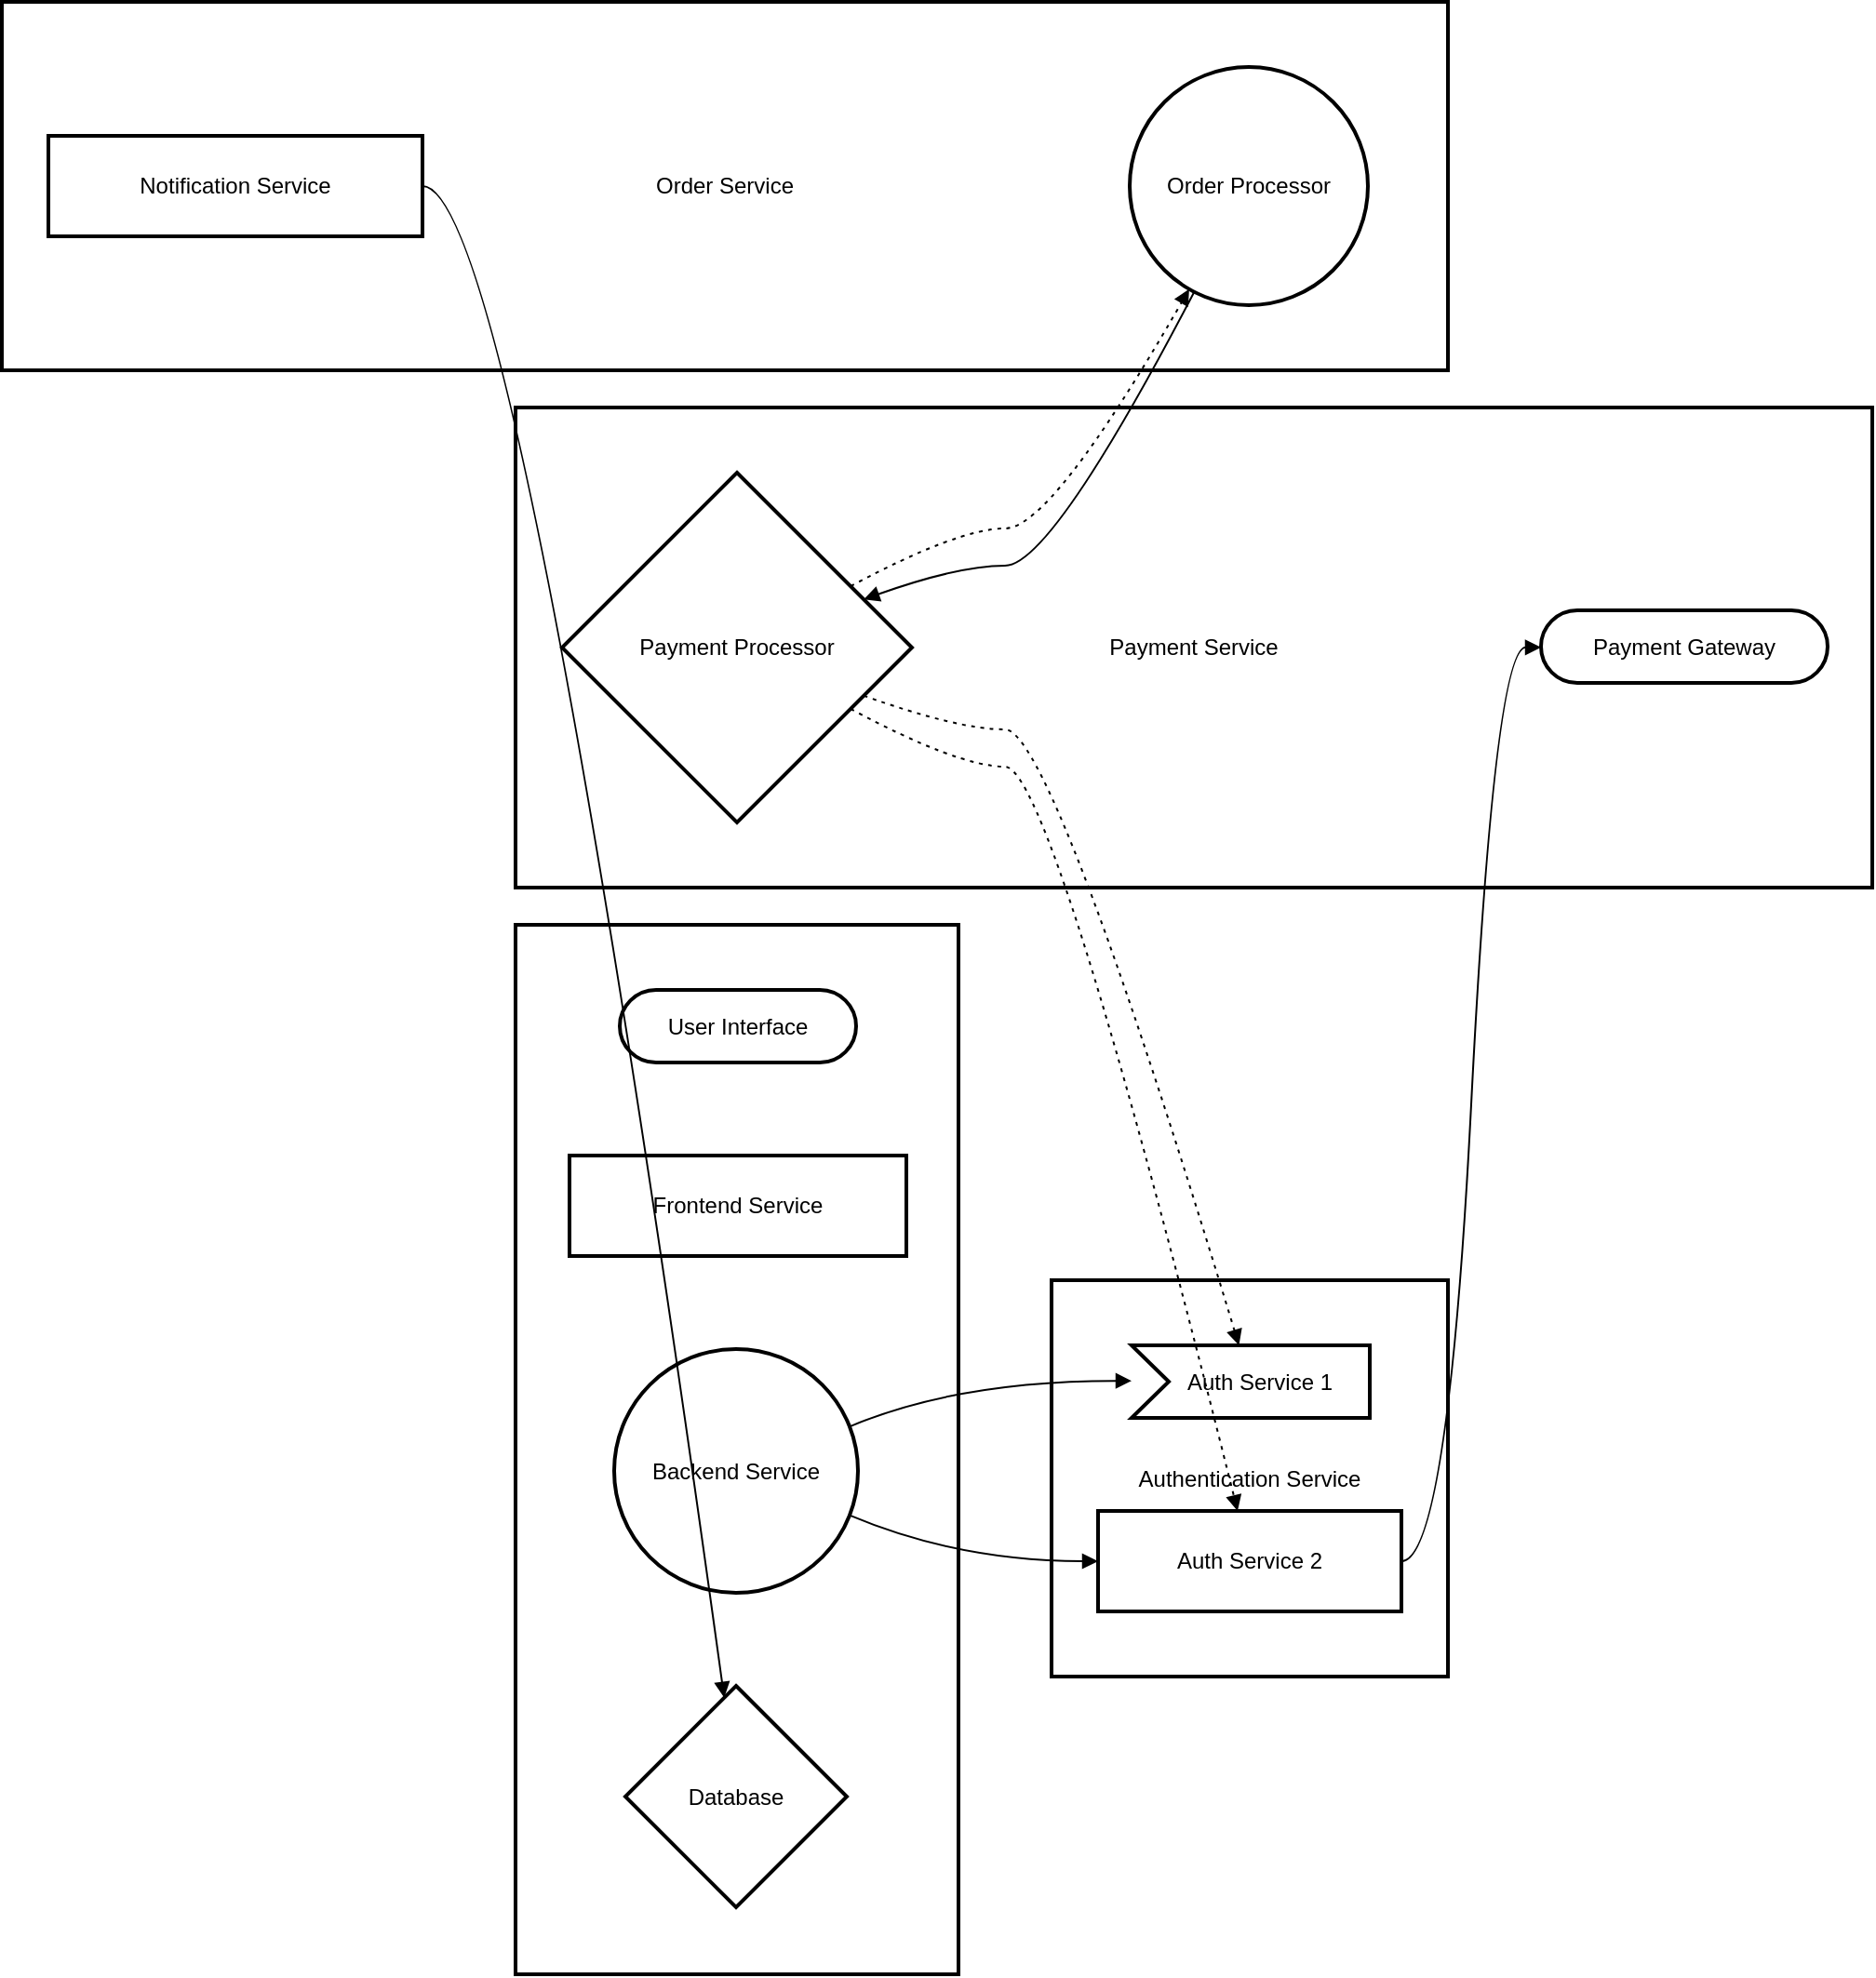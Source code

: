 <mxfile version="26.0.15">
  <diagram name="Page-1" id="Tg3Nzy_GWYJ4olfEMi4o">
    <mxGraphModel>
      <root>
        <mxCell id="0" />
        <mxCell id="1" parent="0" />
        <mxCell id="2" value="Order Service" style="whiteSpace=wrap;strokeWidth=2;" vertex="1" parent="1">
          <mxGeometry x="8" y="8" width="777" height="198" as="geometry" />
        </mxCell>
        <mxCell id="3" value="Payment Service" style="whiteSpace=wrap;strokeWidth=2;" vertex="1" parent="1">
          <mxGeometry x="284" y="226" width="729" height="258" as="geometry" />
        </mxCell>
        <mxCell id="4" value="Authentication Service" style="whiteSpace=wrap;strokeWidth=2;" vertex="1" parent="1">
          <mxGeometry x="572" y="695" width="213" height="213" as="geometry" />
        </mxCell>
        <mxCell id="5" value="User System" style="whiteSpace=wrap;strokeWidth=2;" vertex="1" parent="1">
          <mxGeometry x="284" y="504" width="238" height="564" as="geometry" />
        </mxCell>
        <mxCell id="6" value="User Interface" style="rounded=1;whiteSpace=wrap;arcSize=50;strokeWidth=2;" vertex="1" parent="1">
          <mxGeometry x="340" y="539" width="127" height="39" as="geometry" />
        </mxCell>
        <mxCell id="7" value="Frontend Service" style="whiteSpace=wrap;strokeWidth=2;" vertex="1" parent="1">
          <mxGeometry x="313" y="628" width="181" height="54" as="geometry" />
        </mxCell>
        <mxCell id="8" value="Backend Service" style="ellipse;aspect=fixed;strokeWidth=2;whiteSpace=wrap;" vertex="1" parent="1">
          <mxGeometry x="337" y="732" width="131" height="131" as="geometry" />
        </mxCell>
        <mxCell id="9" value="Database" style="rhombus;strokeWidth=2;whiteSpace=wrap;" vertex="1" parent="1">
          <mxGeometry x="343" y="913" width="119" height="119" as="geometry" />
        </mxCell>
        <mxCell id="10" value="Auth Service 1" style="shape=mxgraph.arrows2.arrow;dy=0;dx=0;notch=20;strokeWidth=2;whiteSpace=wrap;spacingLeft=10" vertex="1" parent="1">
          <mxGeometry x="615" y="730" width="128" height="39" as="geometry" />
        </mxCell>
        <mxCell id="11" value="Auth Service 2" style="whiteSpace=wrap;strokeWidth=2;" vertex="1" parent="1">
          <mxGeometry x="597" y="819" width="163" height="54" as="geometry" />
        </mxCell>
        <mxCell id="12" value="Payment Gateway" style="rounded=1;whiteSpace=wrap;arcSize=50;strokeWidth=2;" vertex="1" parent="1">
          <mxGeometry x="835" y="335" width="154" height="39" as="geometry" />
        </mxCell>
        <mxCell id="13" value="Payment Processor" style="rhombus;strokeWidth=2;whiteSpace=wrap;" vertex="1" parent="1">
          <mxGeometry x="309" y="261" width="188" height="188" as="geometry" />
        </mxCell>
        <mxCell id="14" value="Order Processor" style="ellipse;aspect=fixed;strokeWidth=2;whiteSpace=wrap;" vertex="1" parent="1">
          <mxGeometry x="614" y="43" width="128" height="128" as="geometry" />
        </mxCell>
        <mxCell id="15" value="Notification Service" style="whiteSpace=wrap;strokeWidth=2;" vertex="1" parent="1">
          <mxGeometry x="33" y="80" width="201" height="54" as="geometry" />
        </mxCell>
        <mxCell id="16" value="" style="curved=1;startArrow=none;endArrow=block;exitX=1.01;exitY=0.3;entryX=0;entryY=0.49;" edge="1" parent="1" source="8" target="10">
          <mxGeometry relative="1" as="geometry">
            <Array as="points">
              <mxPoint x="522" y="749" />
            </Array>
          </mxGeometry>
        </mxCell>
        <mxCell id="17" value="" style="curved=1;startArrow=none;endArrow=block;exitX=1.01;exitY=0.7;entryX=0;entryY=0.5;" edge="1" parent="1" source="8" target="11">
          <mxGeometry relative="1" as="geometry">
            <Array as="points">
              <mxPoint x="522" y="846" />
            </Array>
          </mxGeometry>
        </mxCell>
        <mxCell id="18" value="" style="curved=1;startArrow=none;endArrow=block;exitX=1;exitY=0.5;entryX=0;entryY=0.51;" edge="1" parent="1" source="11" target="12">
          <mxGeometry relative="1" as="geometry">
            <Array as="points">
              <mxPoint x="785" y="846" />
              <mxPoint x="810" y="355" />
            </Array>
          </mxGeometry>
        </mxCell>
        <mxCell id="19" value="" style="curved=1;startArrow=none;endArrow=block;exitX=0.24;exitY=1;entryX=1;entryY=0.31;" edge="1" parent="1" source="14" target="13">
          <mxGeometry relative="1" as="geometry">
            <Array as="points">
              <mxPoint x="572" y="311" />
              <mxPoint x="522" y="311" />
            </Array>
          </mxGeometry>
        </mxCell>
        <mxCell id="20" value="" style="curved=1;startArrow=none;endArrow=block;exitX=1;exitY=0.5;entryX=0.44;entryY=0;" edge="1" parent="1" source="15" target="9">
          <mxGeometry relative="1" as="geometry">
            <Array as="points">
              <mxPoint x="284" y="107" />
            </Array>
          </mxGeometry>
        </mxCell>
        <mxCell id="21" value="" style="curved=1;dashed=1;dashPattern=2 3;startArrow=none;endArrow=block;exitX=1;exitY=0.69;entryX=0.45;entryY=-0.01;" edge="1" parent="1" source="13" target="10">
          <mxGeometry relative="1" as="geometry">
            <Array as="points">
              <mxPoint x="522" y="399" />
              <mxPoint x="572" y="399" />
            </Array>
          </mxGeometry>
        </mxCell>
        <mxCell id="22" value="" style="curved=1;dashed=1;dashPattern=2 3;startArrow=none;endArrow=block;exitX=1;exitY=0.77;entryX=0.46;entryY=0;" edge="1" parent="1" source="13" target="11">
          <mxGeometry relative="1" as="geometry">
            <Array as="points">
              <mxPoint x="522" y="419" />
              <mxPoint x="572" y="419" />
            </Array>
          </mxGeometry>
        </mxCell>
        <mxCell id="23" value="" style="curved=1;dashed=1;dashPattern=2 3;startArrow=none;endArrow=block;exitX=1;exitY=0.23;entryX=0.21;entryY=1;" edge="1" parent="1" source="13" target="14">
          <mxGeometry relative="1" as="geometry">
            <Array as="points">
              <mxPoint x="522" y="291" />
              <mxPoint x="572" y="291" />
            </Array>
          </mxGeometry>
        </mxCell>
      </root>
    </mxGraphModel>
  </diagram>
</mxfile>
